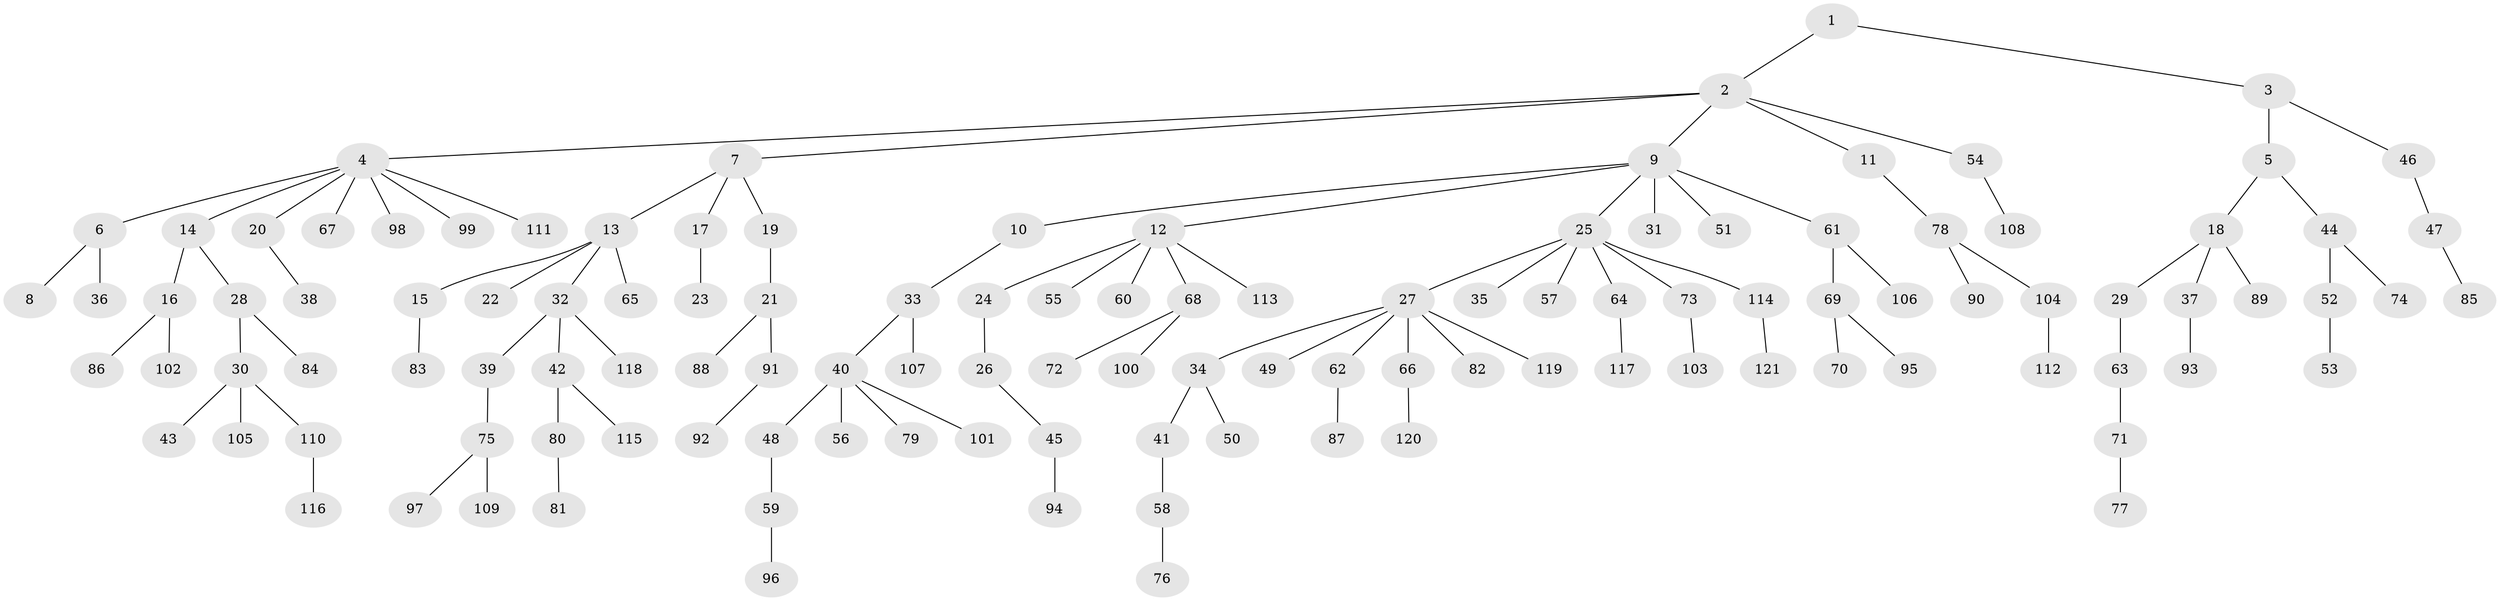 // Generated by graph-tools (version 1.1) at 2025/50/03/09/25 03:50:25]
// undirected, 121 vertices, 120 edges
graph export_dot {
graph [start="1"]
  node [color=gray90,style=filled];
  1;
  2;
  3;
  4;
  5;
  6;
  7;
  8;
  9;
  10;
  11;
  12;
  13;
  14;
  15;
  16;
  17;
  18;
  19;
  20;
  21;
  22;
  23;
  24;
  25;
  26;
  27;
  28;
  29;
  30;
  31;
  32;
  33;
  34;
  35;
  36;
  37;
  38;
  39;
  40;
  41;
  42;
  43;
  44;
  45;
  46;
  47;
  48;
  49;
  50;
  51;
  52;
  53;
  54;
  55;
  56;
  57;
  58;
  59;
  60;
  61;
  62;
  63;
  64;
  65;
  66;
  67;
  68;
  69;
  70;
  71;
  72;
  73;
  74;
  75;
  76;
  77;
  78;
  79;
  80;
  81;
  82;
  83;
  84;
  85;
  86;
  87;
  88;
  89;
  90;
  91;
  92;
  93;
  94;
  95;
  96;
  97;
  98;
  99;
  100;
  101;
  102;
  103;
  104;
  105;
  106;
  107;
  108;
  109;
  110;
  111;
  112;
  113;
  114;
  115;
  116;
  117;
  118;
  119;
  120;
  121;
  1 -- 2;
  1 -- 3;
  2 -- 4;
  2 -- 7;
  2 -- 9;
  2 -- 11;
  2 -- 54;
  3 -- 5;
  3 -- 46;
  4 -- 6;
  4 -- 14;
  4 -- 20;
  4 -- 67;
  4 -- 98;
  4 -- 99;
  4 -- 111;
  5 -- 18;
  5 -- 44;
  6 -- 8;
  6 -- 36;
  7 -- 13;
  7 -- 17;
  7 -- 19;
  9 -- 10;
  9 -- 12;
  9 -- 25;
  9 -- 31;
  9 -- 51;
  9 -- 61;
  10 -- 33;
  11 -- 78;
  12 -- 24;
  12 -- 55;
  12 -- 60;
  12 -- 68;
  12 -- 113;
  13 -- 15;
  13 -- 22;
  13 -- 32;
  13 -- 65;
  14 -- 16;
  14 -- 28;
  15 -- 83;
  16 -- 86;
  16 -- 102;
  17 -- 23;
  18 -- 29;
  18 -- 37;
  18 -- 89;
  19 -- 21;
  20 -- 38;
  21 -- 88;
  21 -- 91;
  24 -- 26;
  25 -- 27;
  25 -- 35;
  25 -- 57;
  25 -- 64;
  25 -- 73;
  25 -- 114;
  26 -- 45;
  27 -- 34;
  27 -- 49;
  27 -- 62;
  27 -- 66;
  27 -- 82;
  27 -- 119;
  28 -- 30;
  28 -- 84;
  29 -- 63;
  30 -- 43;
  30 -- 105;
  30 -- 110;
  32 -- 39;
  32 -- 42;
  32 -- 118;
  33 -- 40;
  33 -- 107;
  34 -- 41;
  34 -- 50;
  37 -- 93;
  39 -- 75;
  40 -- 48;
  40 -- 56;
  40 -- 79;
  40 -- 101;
  41 -- 58;
  42 -- 80;
  42 -- 115;
  44 -- 52;
  44 -- 74;
  45 -- 94;
  46 -- 47;
  47 -- 85;
  48 -- 59;
  52 -- 53;
  54 -- 108;
  58 -- 76;
  59 -- 96;
  61 -- 69;
  61 -- 106;
  62 -- 87;
  63 -- 71;
  64 -- 117;
  66 -- 120;
  68 -- 72;
  68 -- 100;
  69 -- 70;
  69 -- 95;
  71 -- 77;
  73 -- 103;
  75 -- 97;
  75 -- 109;
  78 -- 90;
  78 -- 104;
  80 -- 81;
  91 -- 92;
  104 -- 112;
  110 -- 116;
  114 -- 121;
}
